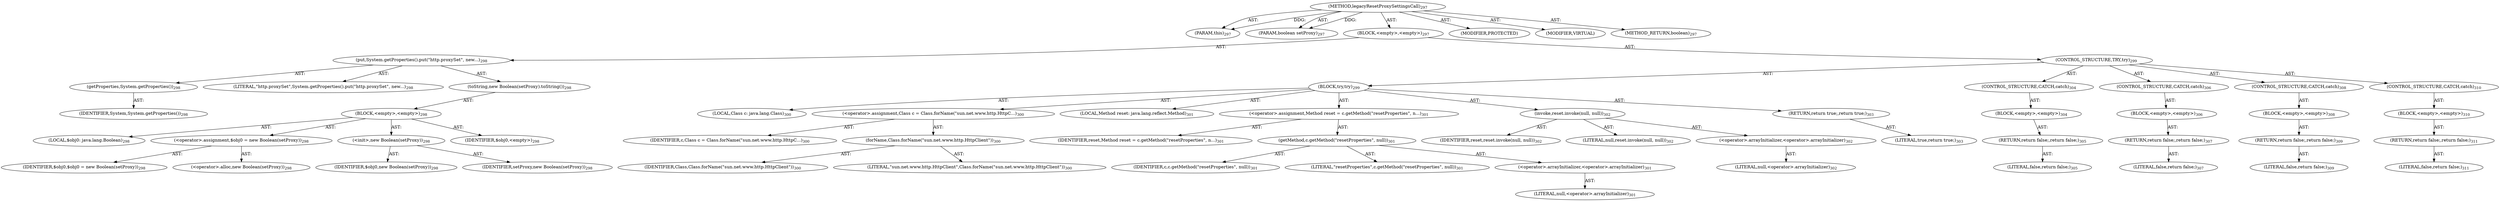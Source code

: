 digraph "legacyResetProxySettingsCall" {  
"111669149705" [label = <(METHOD,legacyResetProxySettingsCall)<SUB>297</SUB>> ]
"115964117009" [label = <(PARAM,this)<SUB>297</SUB>> ]
"115964117010" [label = <(PARAM,boolean setProxy)<SUB>297</SUB>> ]
"25769803795" [label = <(BLOCK,&lt;empty&gt;,&lt;empty&gt;)<SUB>297</SUB>> ]
"30064771172" [label = <(put,System.getProperties().put(&quot;http.proxySet&quot;, new...)<SUB>298</SUB>> ]
"30064771173" [label = <(getProperties,System.getProperties())<SUB>298</SUB>> ]
"68719476827" [label = <(IDENTIFIER,System,System.getProperties())<SUB>298</SUB>> ]
"90194313262" [label = <(LITERAL,&quot;http.proxySet&quot;,System.getProperties().put(&quot;http.proxySet&quot;, new...)<SUB>298</SUB>> ]
"30064771174" [label = <(toString,new Boolean(setProxy).toString())<SUB>298</SUB>> ]
"25769803796" [label = <(BLOCK,&lt;empty&gt;,&lt;empty&gt;)<SUB>298</SUB>> ]
"94489280516" [label = <(LOCAL,$obj0: java.lang.Boolean)<SUB>298</SUB>> ]
"30064771175" [label = <(&lt;operator&gt;.assignment,$obj0 = new Boolean(setProxy))<SUB>298</SUB>> ]
"68719476828" [label = <(IDENTIFIER,$obj0,$obj0 = new Boolean(setProxy))<SUB>298</SUB>> ]
"30064771176" [label = <(&lt;operator&gt;.alloc,new Boolean(setProxy))<SUB>298</SUB>> ]
"30064771177" [label = <(&lt;init&gt;,new Boolean(setProxy))<SUB>298</SUB>> ]
"68719476829" [label = <(IDENTIFIER,$obj0,new Boolean(setProxy))<SUB>298</SUB>> ]
"68719476830" [label = <(IDENTIFIER,setProxy,new Boolean(setProxy))<SUB>298</SUB>> ]
"68719476831" [label = <(IDENTIFIER,$obj0,&lt;empty&gt;)<SUB>298</SUB>> ]
"47244640266" [label = <(CONTROL_STRUCTURE,TRY,try)<SUB>299</SUB>> ]
"25769803797" [label = <(BLOCK,try,try)<SUB>299</SUB>> ]
"94489280517" [label = <(LOCAL,Class c: java.lang.Class)<SUB>300</SUB>> ]
"30064771178" [label = <(&lt;operator&gt;.assignment,Class c = Class.forName(&quot;sun.net.www.http.HttpC...)<SUB>300</SUB>> ]
"68719476832" [label = <(IDENTIFIER,c,Class c = Class.forName(&quot;sun.net.www.http.HttpC...)<SUB>300</SUB>> ]
"30064771179" [label = <(forName,Class.forName(&quot;sun.net.www.http.HttpClient&quot;))<SUB>300</SUB>> ]
"68719476833" [label = <(IDENTIFIER,Class,Class.forName(&quot;sun.net.www.http.HttpClient&quot;))<SUB>300</SUB>> ]
"90194313263" [label = <(LITERAL,&quot;sun.net.www.http.HttpClient&quot;,Class.forName(&quot;sun.net.www.http.HttpClient&quot;))<SUB>300</SUB>> ]
"94489280518" [label = <(LOCAL,Method reset: java.lang.reflect.Method)<SUB>301</SUB>> ]
"30064771180" [label = <(&lt;operator&gt;.assignment,Method reset = c.getMethod(&quot;resetProperties&quot;, n...)<SUB>301</SUB>> ]
"68719476834" [label = <(IDENTIFIER,reset,Method reset = c.getMethod(&quot;resetProperties&quot;, n...)<SUB>301</SUB>> ]
"30064771181" [label = <(getMethod,c.getMethod(&quot;resetProperties&quot;, null))<SUB>301</SUB>> ]
"68719476835" [label = <(IDENTIFIER,c,c.getMethod(&quot;resetProperties&quot;, null))<SUB>301</SUB>> ]
"90194313264" [label = <(LITERAL,&quot;resetProperties&quot;,c.getMethod(&quot;resetProperties&quot;, null))<SUB>301</SUB>> ]
"30064771182" [label = <(&lt;operator&gt;.arrayInitializer,&lt;operator&gt;.arrayInitializer)<SUB>301</SUB>> ]
"90194313265" [label = <(LITERAL,null,&lt;operator&gt;.arrayInitializer)<SUB>301</SUB>> ]
"30064771183" [label = <(invoke,reset.invoke(null, null))<SUB>302</SUB>> ]
"68719476836" [label = <(IDENTIFIER,reset,reset.invoke(null, null))<SUB>302</SUB>> ]
"90194313266" [label = <(LITERAL,null,reset.invoke(null, null))<SUB>302</SUB>> ]
"30064771184" [label = <(&lt;operator&gt;.arrayInitializer,&lt;operator&gt;.arrayInitializer)<SUB>302</SUB>> ]
"90194313267" [label = <(LITERAL,null,&lt;operator&gt;.arrayInitializer)<SUB>302</SUB>> ]
"146028888064" [label = <(RETURN,return true;,return true;)<SUB>303</SUB>> ]
"90194313268" [label = <(LITERAL,true,return true;)<SUB>303</SUB>> ]
"47244640267" [label = <(CONTROL_STRUCTURE,CATCH,catch)<SUB>304</SUB>> ]
"25769803798" [label = <(BLOCK,&lt;empty&gt;,&lt;empty&gt;)<SUB>304</SUB>> ]
"146028888065" [label = <(RETURN,return false;,return false;)<SUB>305</SUB>> ]
"90194313269" [label = <(LITERAL,false,return false;)<SUB>305</SUB>> ]
"47244640268" [label = <(CONTROL_STRUCTURE,CATCH,catch)<SUB>306</SUB>> ]
"25769803799" [label = <(BLOCK,&lt;empty&gt;,&lt;empty&gt;)<SUB>306</SUB>> ]
"146028888066" [label = <(RETURN,return false;,return false;)<SUB>307</SUB>> ]
"90194313270" [label = <(LITERAL,false,return false;)<SUB>307</SUB>> ]
"47244640269" [label = <(CONTROL_STRUCTURE,CATCH,catch)<SUB>308</SUB>> ]
"25769803800" [label = <(BLOCK,&lt;empty&gt;,&lt;empty&gt;)<SUB>308</SUB>> ]
"146028888067" [label = <(RETURN,return false;,return false;)<SUB>309</SUB>> ]
"90194313271" [label = <(LITERAL,false,return false;)<SUB>309</SUB>> ]
"47244640270" [label = <(CONTROL_STRUCTURE,CATCH,catch)<SUB>310</SUB>> ]
"25769803801" [label = <(BLOCK,&lt;empty&gt;,&lt;empty&gt;)<SUB>310</SUB>> ]
"146028888068" [label = <(RETURN,return false;,return false;)<SUB>311</SUB>> ]
"90194313272" [label = <(LITERAL,false,return false;)<SUB>311</SUB>> ]
"133143986201" [label = <(MODIFIER,PROTECTED)> ]
"133143986202" [label = <(MODIFIER,VIRTUAL)> ]
"128849018889" [label = <(METHOD_RETURN,boolean)<SUB>297</SUB>> ]
  "111669149705" -> "115964117009"  [ label = "AST: "] 
  "111669149705" -> "115964117010"  [ label = "AST: "] 
  "111669149705" -> "25769803795"  [ label = "AST: "] 
  "111669149705" -> "133143986201"  [ label = "AST: "] 
  "111669149705" -> "133143986202"  [ label = "AST: "] 
  "111669149705" -> "128849018889"  [ label = "AST: "] 
  "25769803795" -> "30064771172"  [ label = "AST: "] 
  "25769803795" -> "47244640266"  [ label = "AST: "] 
  "30064771172" -> "30064771173"  [ label = "AST: "] 
  "30064771172" -> "90194313262"  [ label = "AST: "] 
  "30064771172" -> "30064771174"  [ label = "AST: "] 
  "30064771173" -> "68719476827"  [ label = "AST: "] 
  "30064771174" -> "25769803796"  [ label = "AST: "] 
  "25769803796" -> "94489280516"  [ label = "AST: "] 
  "25769803796" -> "30064771175"  [ label = "AST: "] 
  "25769803796" -> "30064771177"  [ label = "AST: "] 
  "25769803796" -> "68719476831"  [ label = "AST: "] 
  "30064771175" -> "68719476828"  [ label = "AST: "] 
  "30064771175" -> "30064771176"  [ label = "AST: "] 
  "30064771177" -> "68719476829"  [ label = "AST: "] 
  "30064771177" -> "68719476830"  [ label = "AST: "] 
  "47244640266" -> "25769803797"  [ label = "AST: "] 
  "47244640266" -> "47244640267"  [ label = "AST: "] 
  "47244640266" -> "47244640268"  [ label = "AST: "] 
  "47244640266" -> "47244640269"  [ label = "AST: "] 
  "47244640266" -> "47244640270"  [ label = "AST: "] 
  "25769803797" -> "94489280517"  [ label = "AST: "] 
  "25769803797" -> "30064771178"  [ label = "AST: "] 
  "25769803797" -> "94489280518"  [ label = "AST: "] 
  "25769803797" -> "30064771180"  [ label = "AST: "] 
  "25769803797" -> "30064771183"  [ label = "AST: "] 
  "25769803797" -> "146028888064"  [ label = "AST: "] 
  "30064771178" -> "68719476832"  [ label = "AST: "] 
  "30064771178" -> "30064771179"  [ label = "AST: "] 
  "30064771179" -> "68719476833"  [ label = "AST: "] 
  "30064771179" -> "90194313263"  [ label = "AST: "] 
  "30064771180" -> "68719476834"  [ label = "AST: "] 
  "30064771180" -> "30064771181"  [ label = "AST: "] 
  "30064771181" -> "68719476835"  [ label = "AST: "] 
  "30064771181" -> "90194313264"  [ label = "AST: "] 
  "30064771181" -> "30064771182"  [ label = "AST: "] 
  "30064771182" -> "90194313265"  [ label = "AST: "] 
  "30064771183" -> "68719476836"  [ label = "AST: "] 
  "30064771183" -> "90194313266"  [ label = "AST: "] 
  "30064771183" -> "30064771184"  [ label = "AST: "] 
  "30064771184" -> "90194313267"  [ label = "AST: "] 
  "146028888064" -> "90194313268"  [ label = "AST: "] 
  "47244640267" -> "25769803798"  [ label = "AST: "] 
  "25769803798" -> "146028888065"  [ label = "AST: "] 
  "146028888065" -> "90194313269"  [ label = "AST: "] 
  "47244640268" -> "25769803799"  [ label = "AST: "] 
  "25769803799" -> "146028888066"  [ label = "AST: "] 
  "146028888066" -> "90194313270"  [ label = "AST: "] 
  "47244640269" -> "25769803800"  [ label = "AST: "] 
  "25769803800" -> "146028888067"  [ label = "AST: "] 
  "146028888067" -> "90194313271"  [ label = "AST: "] 
  "47244640270" -> "25769803801"  [ label = "AST: "] 
  "25769803801" -> "146028888068"  [ label = "AST: "] 
  "146028888068" -> "90194313272"  [ label = "AST: "] 
  "111669149705" -> "115964117009"  [ label = "DDG: "] 
  "111669149705" -> "115964117010"  [ label = "DDG: "] 
}
